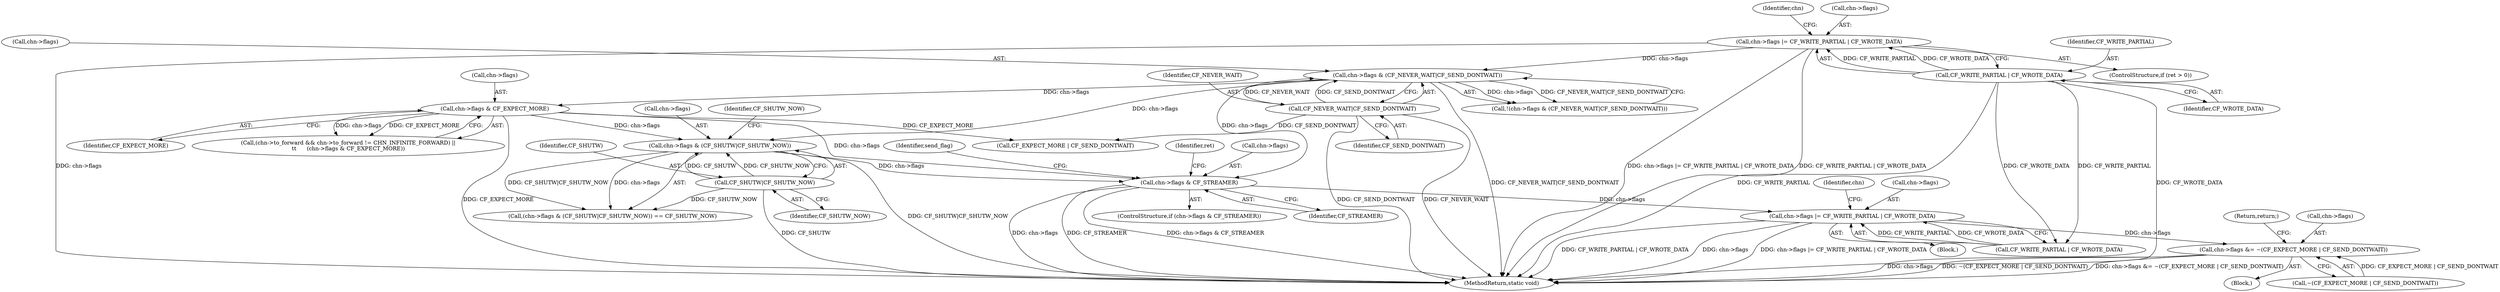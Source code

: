 digraph "0_haproxy_b4d05093bc89f71377230228007e69a1434c1a0c_1@pointer" {
"1000241" [label="(Call,chn->flags & CF_STREAMER)"];
"1000206" [label="(Call,chn->flags & (CF_NEVER_WAIT|CF_SEND_DONTWAIT))"];
"1000143" [label="(Call,chn->flags |= CF_WRITE_PARTIAL | CF_WROTE_DATA)"];
"1000147" [label="(Call,CF_WRITE_PARTIAL | CF_WROTE_DATA)"];
"1000210" [label="(Call,CF_NEVER_WAIT|CF_SEND_DONTWAIT)"];
"1000229" [label="(Call,chn->flags & (CF_SHUTW|CF_SHUTW_NOW))"];
"1000223" [label="(Call,chn->flags & CF_EXPECT_MORE)"];
"1000233" [label="(Call,CF_SHUTW|CF_SHUTW_NOW)"];
"1000262" [label="(Call,chn->flags |= CF_WRITE_PARTIAL | CF_WROTE_DATA)"];
"1000277" [label="(Call,chn->flags &= ~(CF_EXPECT_MORE | CF_SEND_DONTWAIT))"];
"1000210" [label="(Call,CF_NEVER_WAIT|CF_SEND_DONTWAIT)"];
"1000242" [label="(Call,chn->flags)"];
"1000224" [label="(Call,chn->flags)"];
"1000285" [label="(Return,return;)"];
"1000230" [label="(Call,chn->flags)"];
"1000273" [label="(Identifier,chn)"];
"1000228" [label="(Call,(chn->flags & (CF_SHUTW|CF_SHUTW_NOW)) == CF_SHUTW_NOW)"];
"1000281" [label="(Call,~(CF_EXPECT_MORE | CF_SEND_DONTWAIT))"];
"1000223" [label="(Call,chn->flags & CF_EXPECT_MORE)"];
"1000213" [label="(Call,(chn->to_forward && chn->to_forward != CHN_INFINITE_FORWARD) ||\n\t\t      (chn->flags & CF_EXPECT_MORE))"];
"1000261" [label="(Block,)"];
"1000149" [label="(Identifier,CF_WROTE_DATA)"];
"1000233" [label="(Call,CF_SHUTW|CF_SHUTW_NOW)"];
"1000227" [label="(Identifier,CF_EXPECT_MORE)"];
"1000206" [label="(Call,chn->flags & (CF_NEVER_WAIT|CF_SEND_DONTWAIT))"];
"1000207" [label="(Call,chn->flags)"];
"1000286" [label="(MethodReturn,static void)"];
"1000277" [label="(Call,chn->flags &= ~(CF_EXPECT_MORE | CF_SEND_DONTWAIT))"];
"1000205" [label="(Call,!(chn->flags & (CF_NEVER_WAIT|CF_SEND_DONTWAIT)))"];
"1000235" [label="(Identifier,CF_SHUTW_NOW)"];
"1000229" [label="(Call,chn->flags & (CF_SHUTW|CF_SHUTW_NOW))"];
"1000147" [label="(Call,CF_WRITE_PARTIAL | CF_WROTE_DATA)"];
"1000154" [label="(Identifier,chn)"];
"1000148" [label="(Identifier,CF_WRITE_PARTIAL)"];
"1000266" [label="(Call,CF_WRITE_PARTIAL | CF_WROTE_DATA)"];
"1000241" [label="(Call,chn->flags & CF_STREAMER)"];
"1000211" [label="(Identifier,CF_NEVER_WAIT)"];
"1000278" [label="(Call,chn->flags)"];
"1000240" [label="(ControlStructure,if (chn->flags & CF_STREAMER))"];
"1000245" [label="(Identifier,CF_STREAMER)"];
"1000247" [label="(Identifier,send_flag)"];
"1000262" [label="(Call,chn->flags |= CF_WRITE_PARTIAL | CF_WROTE_DATA)"];
"1000212" [label="(Identifier,CF_SEND_DONTWAIT)"];
"1000234" [label="(Identifier,CF_SHUTW)"];
"1000236" [label="(Identifier,CF_SHUTW_NOW)"];
"1000276" [label="(Block,)"];
"1000144" [label="(Call,chn->flags)"];
"1000263" [label="(Call,chn->flags)"];
"1000139" [label="(ControlStructure,if (ret > 0))"];
"1000250" [label="(Identifier,ret)"];
"1000143" [label="(Call,chn->flags |= CF_WRITE_PARTIAL | CF_WROTE_DATA)"];
"1000282" [label="(Call,CF_EXPECT_MORE | CF_SEND_DONTWAIT)"];
"1000241" -> "1000240"  [label="AST: "];
"1000241" -> "1000245"  [label="CFG: "];
"1000242" -> "1000241"  [label="AST: "];
"1000245" -> "1000241"  [label="AST: "];
"1000247" -> "1000241"  [label="CFG: "];
"1000250" -> "1000241"  [label="CFG: "];
"1000241" -> "1000286"  [label="DDG: chn->flags"];
"1000241" -> "1000286"  [label="DDG: CF_STREAMER"];
"1000241" -> "1000286"  [label="DDG: chn->flags & CF_STREAMER"];
"1000206" -> "1000241"  [label="DDG: chn->flags"];
"1000229" -> "1000241"  [label="DDG: chn->flags"];
"1000223" -> "1000241"  [label="DDG: chn->flags"];
"1000241" -> "1000262"  [label="DDG: chn->flags"];
"1000206" -> "1000205"  [label="AST: "];
"1000206" -> "1000210"  [label="CFG: "];
"1000207" -> "1000206"  [label="AST: "];
"1000210" -> "1000206"  [label="AST: "];
"1000205" -> "1000206"  [label="CFG: "];
"1000206" -> "1000286"  [label="DDG: CF_NEVER_WAIT|CF_SEND_DONTWAIT"];
"1000206" -> "1000205"  [label="DDG: chn->flags"];
"1000206" -> "1000205"  [label="DDG: CF_NEVER_WAIT|CF_SEND_DONTWAIT"];
"1000143" -> "1000206"  [label="DDG: chn->flags"];
"1000210" -> "1000206"  [label="DDG: CF_NEVER_WAIT"];
"1000210" -> "1000206"  [label="DDG: CF_SEND_DONTWAIT"];
"1000206" -> "1000223"  [label="DDG: chn->flags"];
"1000206" -> "1000229"  [label="DDG: chn->flags"];
"1000143" -> "1000139"  [label="AST: "];
"1000143" -> "1000147"  [label="CFG: "];
"1000144" -> "1000143"  [label="AST: "];
"1000147" -> "1000143"  [label="AST: "];
"1000154" -> "1000143"  [label="CFG: "];
"1000143" -> "1000286"  [label="DDG: chn->flags"];
"1000143" -> "1000286"  [label="DDG: chn->flags |= CF_WRITE_PARTIAL | CF_WROTE_DATA"];
"1000143" -> "1000286"  [label="DDG: CF_WRITE_PARTIAL | CF_WROTE_DATA"];
"1000147" -> "1000143"  [label="DDG: CF_WRITE_PARTIAL"];
"1000147" -> "1000143"  [label="DDG: CF_WROTE_DATA"];
"1000147" -> "1000149"  [label="CFG: "];
"1000148" -> "1000147"  [label="AST: "];
"1000149" -> "1000147"  [label="AST: "];
"1000147" -> "1000286"  [label="DDG: CF_WROTE_DATA"];
"1000147" -> "1000286"  [label="DDG: CF_WRITE_PARTIAL"];
"1000147" -> "1000266"  [label="DDG: CF_WRITE_PARTIAL"];
"1000147" -> "1000266"  [label="DDG: CF_WROTE_DATA"];
"1000210" -> "1000212"  [label="CFG: "];
"1000211" -> "1000210"  [label="AST: "];
"1000212" -> "1000210"  [label="AST: "];
"1000210" -> "1000286"  [label="DDG: CF_SEND_DONTWAIT"];
"1000210" -> "1000286"  [label="DDG: CF_NEVER_WAIT"];
"1000210" -> "1000282"  [label="DDG: CF_SEND_DONTWAIT"];
"1000229" -> "1000228"  [label="AST: "];
"1000229" -> "1000233"  [label="CFG: "];
"1000230" -> "1000229"  [label="AST: "];
"1000233" -> "1000229"  [label="AST: "];
"1000236" -> "1000229"  [label="CFG: "];
"1000229" -> "1000286"  [label="DDG: CF_SHUTW|CF_SHUTW_NOW"];
"1000229" -> "1000228"  [label="DDG: chn->flags"];
"1000229" -> "1000228"  [label="DDG: CF_SHUTW|CF_SHUTW_NOW"];
"1000223" -> "1000229"  [label="DDG: chn->flags"];
"1000233" -> "1000229"  [label="DDG: CF_SHUTW"];
"1000233" -> "1000229"  [label="DDG: CF_SHUTW_NOW"];
"1000223" -> "1000213"  [label="AST: "];
"1000223" -> "1000227"  [label="CFG: "];
"1000224" -> "1000223"  [label="AST: "];
"1000227" -> "1000223"  [label="AST: "];
"1000213" -> "1000223"  [label="CFG: "];
"1000223" -> "1000286"  [label="DDG: CF_EXPECT_MORE"];
"1000223" -> "1000213"  [label="DDG: chn->flags"];
"1000223" -> "1000213"  [label="DDG: CF_EXPECT_MORE"];
"1000223" -> "1000282"  [label="DDG: CF_EXPECT_MORE"];
"1000233" -> "1000235"  [label="CFG: "];
"1000234" -> "1000233"  [label="AST: "];
"1000235" -> "1000233"  [label="AST: "];
"1000233" -> "1000286"  [label="DDG: CF_SHUTW"];
"1000233" -> "1000228"  [label="DDG: CF_SHUTW_NOW"];
"1000262" -> "1000261"  [label="AST: "];
"1000262" -> "1000266"  [label="CFG: "];
"1000263" -> "1000262"  [label="AST: "];
"1000266" -> "1000262"  [label="AST: "];
"1000273" -> "1000262"  [label="CFG: "];
"1000262" -> "1000286"  [label="DDG: CF_WRITE_PARTIAL | CF_WROTE_DATA"];
"1000262" -> "1000286"  [label="DDG: chn->flags"];
"1000262" -> "1000286"  [label="DDG: chn->flags |= CF_WRITE_PARTIAL | CF_WROTE_DATA"];
"1000266" -> "1000262"  [label="DDG: CF_WRITE_PARTIAL"];
"1000266" -> "1000262"  [label="DDG: CF_WROTE_DATA"];
"1000262" -> "1000277"  [label="DDG: chn->flags"];
"1000277" -> "1000276"  [label="AST: "];
"1000277" -> "1000281"  [label="CFG: "];
"1000278" -> "1000277"  [label="AST: "];
"1000281" -> "1000277"  [label="AST: "];
"1000285" -> "1000277"  [label="CFG: "];
"1000277" -> "1000286"  [label="DDG: chn->flags"];
"1000277" -> "1000286"  [label="DDG: ~(CF_EXPECT_MORE | CF_SEND_DONTWAIT)"];
"1000277" -> "1000286"  [label="DDG: chn->flags &= ~(CF_EXPECT_MORE | CF_SEND_DONTWAIT)"];
"1000281" -> "1000277"  [label="DDG: CF_EXPECT_MORE | CF_SEND_DONTWAIT"];
}
